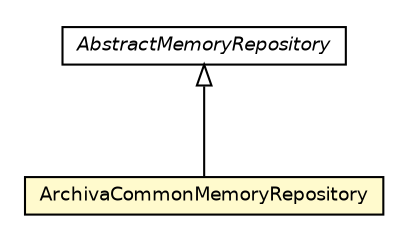 #!/usr/local/bin/dot
#
# Class diagram 
# Generated by UmlGraph version 4.6 (http://www.spinellis.gr/sw/umlgraph)
#

digraph G {
	edge [fontname="Helvetica",fontsize=10,labelfontname="Helvetica",labelfontsize=10];
	node [fontname="Helvetica",fontsize=10,shape=plaintext];
	// org.apache.maven.archiva.dependency.graph.ArchivaCommonMemoryRepository
	c39825 [label=<<table border="0" cellborder="1" cellspacing="0" cellpadding="2" port="p" bgcolor="lemonChiffon" href="./ArchivaCommonMemoryRepository.html">
		<tr><td><table border="0" cellspacing="0" cellpadding="1">
			<tr><td> ArchivaCommonMemoryRepository </td></tr>
		</table></td></tr>
		</table>>, fontname="Helvetica", fontcolor="black", fontsize=9.0];
	// org.apache.maven.archiva.dependency.graph.AbstractMemoryRepository
	c39828 [label=<<table border="0" cellborder="1" cellspacing="0" cellpadding="2" port="p" href="./AbstractMemoryRepository.html">
		<tr><td><table border="0" cellspacing="0" cellpadding="1">
			<tr><td><font face="Helvetica-Oblique"> AbstractMemoryRepository </font></td></tr>
		</table></td></tr>
		</table>>, fontname="Helvetica", fontcolor="black", fontsize=9.0];
	//org.apache.maven.archiva.dependency.graph.ArchivaCommonMemoryRepository extends org.apache.maven.archiva.dependency.graph.AbstractMemoryRepository
	c39828:p -> c39825:p [dir=back,arrowtail=empty];
}

